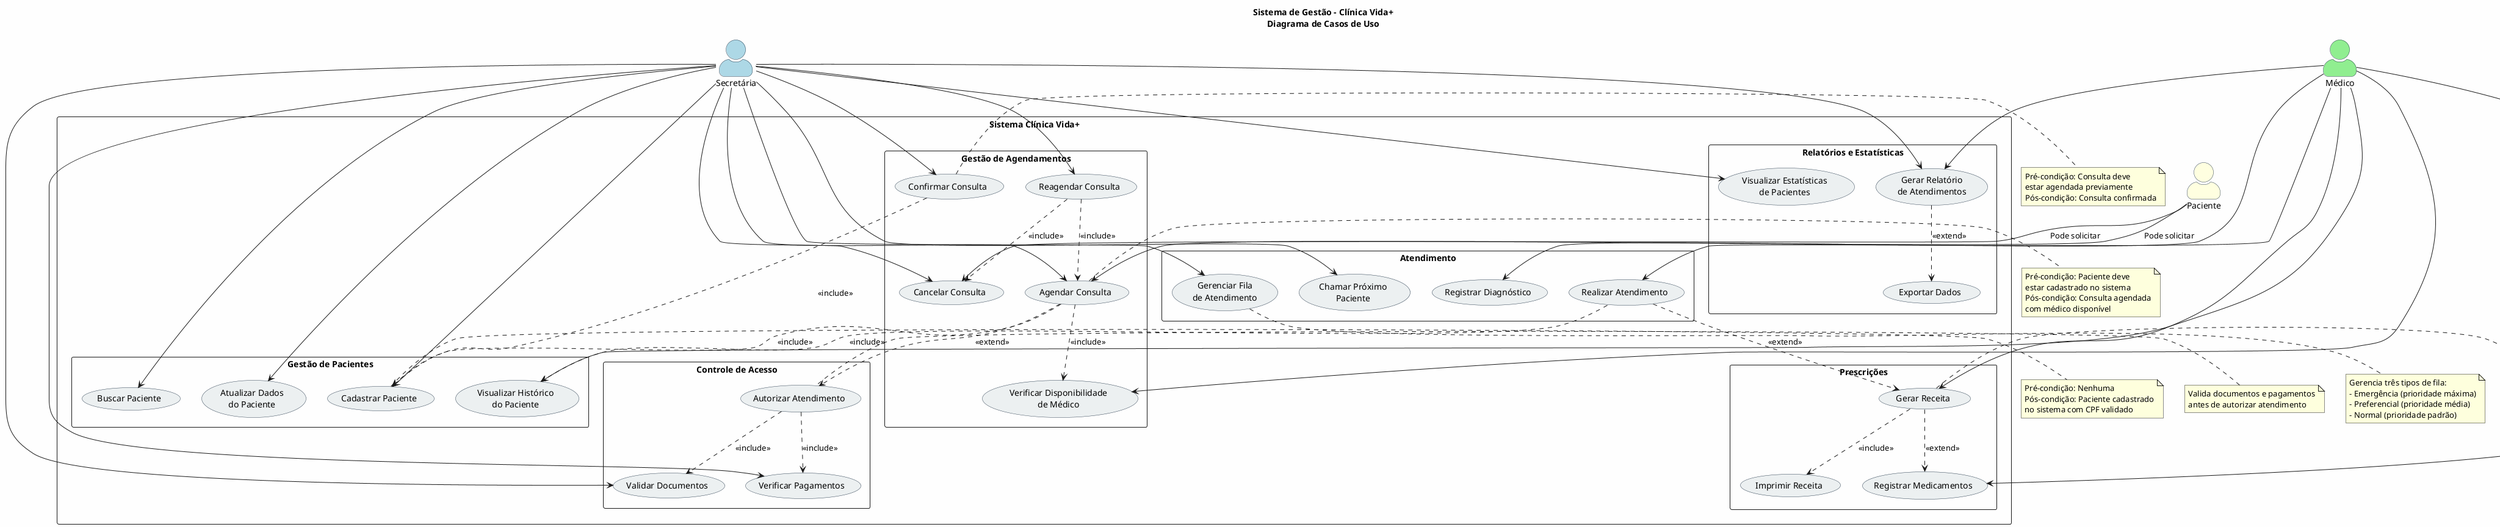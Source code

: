 @startuml Diagrama_Casos_Uso_Clinica_Vida_Plus

' Configurações de estilo
skinparam actorStyle awesome
skinparam packageStyle rectangle
skinparam backgroundColor #FEFEFE
skinparam actorBorderColor #2C3E50
skinparam actorBackgroundColor #3498DB
skinparam usecaseBorderColor #2C3E50
skinparam usecaseBackgroundColor #ECF0F1

title Sistema de Gestão - Clínica Vida+\nDiagrama de Casos de Uso

' Atores
actor "Secretária" as secretaria #LightBlue
actor "Médico" as medico #LightGreen
actor "Paciente" as paciente #LightYellow

' Pacote do Sistema
rectangle "Sistema Clínica Vida+" {

    ' Casos de Uso - Gestão de Pacientes
    package "Gestão de Pacientes" {
        usecase "Cadastrar Paciente" as UC1
        usecase "Buscar Paciente" as UC2
        usecase "Atualizar Dados\ndo Paciente" as UC3
        usecase "Visualizar Histórico\ndo Paciente" as UC4
    }

    ' Casos de Uso - Agendamentos
    package "Gestão de Agendamentos" {
        usecase "Agendar Consulta" as UC5
        usecase "Confirmar Consulta" as UC6
        usecase "Cancelar Consulta" as UC7
        usecase "Reagendar Consulta" as UC8
        usecase "Verificar Disponibilidade\nde Médico" as UC9
    }

    ' Casos de Uso - Atendimento
    package "Atendimento" {
        usecase "Gerenciar Fila\nde Atendimento" as UC10
        usecase "Chamar Próximo\nPaciente" as UC11
        usecase "Realizar Atendimento" as UC12
        usecase "Registrar Diagnóstico" as UC13
    }

    ' Casos de Uso - Receitas
    package "Prescrições" {
        usecase "Gerar Receita" as UC14
        usecase "Imprimir Receita" as UC15
        usecase "Registrar Medicamentos" as UC16
    }

    ' Casos de Uso - Controle de Acesso
    package "Controle de Acesso" {
        usecase "Validar Documentos" as UC17
        usecase "Verificar Pagamentos" as UC18
        usecase "Autorizar Atendimento" as UC19
    }

    ' Casos de Uso - Relatórios
    package "Relatórios e Estatísticas" {
        usecase "Gerar Relatório\nde Atendimentos" as UC20
        usecase "Visualizar Estatísticas\nde Pacientes" as UC21
        usecase "Exportar Dados" as UC22
    }
}

' Relacionamentos da Secretária
secretaria --> UC1
secretaria --> UC2
secretaria --> UC3
secretaria --> UC5
secretaria --> UC6
secretaria --> UC7
secretaria --> UC8
secretaria --> UC10
secretaria --> UC11
secretaria --> UC17
secretaria --> UC18
secretaria --> UC20
secretaria --> UC21

' Relacionamentos do Médico
medico --> UC4
medico --> UC9
medico --> UC12
medico --> UC13
medico --> UC14
medico --> UC16
medico --> UC20

' Relacionamentos do Paciente
paciente --> UC5 : "Pode solicitar"
paciente --> UC7 : "Pode solicitar"

' Relacionamentos Include
UC5 ..> UC1 : <<include>>
UC6 ..> UC1 : <<include>>
UC8 ..> UC7 : <<include>>
UC8 ..> UC5 : <<include>>
UC14 ..> UC15 : <<include>>
UC12 ..> UC4 : <<include>>
UC19 ..> UC17 : <<include>>
UC19 ..> UC18 : <<include>>
UC5 ..> UC9 : <<include>>

' Relacionamentos Extend
UC5 ..> UC19 : <<extend>>
UC12 ..> UC14 : <<extend>>
UC14 ..> UC16 : <<extend>>
UC20 ..> UC22 : <<extend>>

' Notas explicativas
note right of UC1
  Pré-condição: Nenhuma
  Pós-condição: Paciente cadastrado
  no sistema com CPF validado
end note

note right of UC5
  Pré-condição: Paciente deve
  estar cadastrado no sistema
  Pós-condição: Consulta agendada
  com médico disponível
end note

note right of UC6
  Pré-condição: Consulta deve
  estar agendada previamente
  Pós-condição: Consulta confirmada
end note

note right of UC14
  Sempre inclui a impressão
  da receita após geração
end note

note left of UC19
  Valida documentos e pagamentos
  antes de autorizar atendimento
end note

note bottom of UC10
  Gerencia três tipos de fila:
  - Emergência (prioridade máxima)
  - Preferencial (prioridade média)
  - Normal (prioridade padrão)
end note

@enduml
